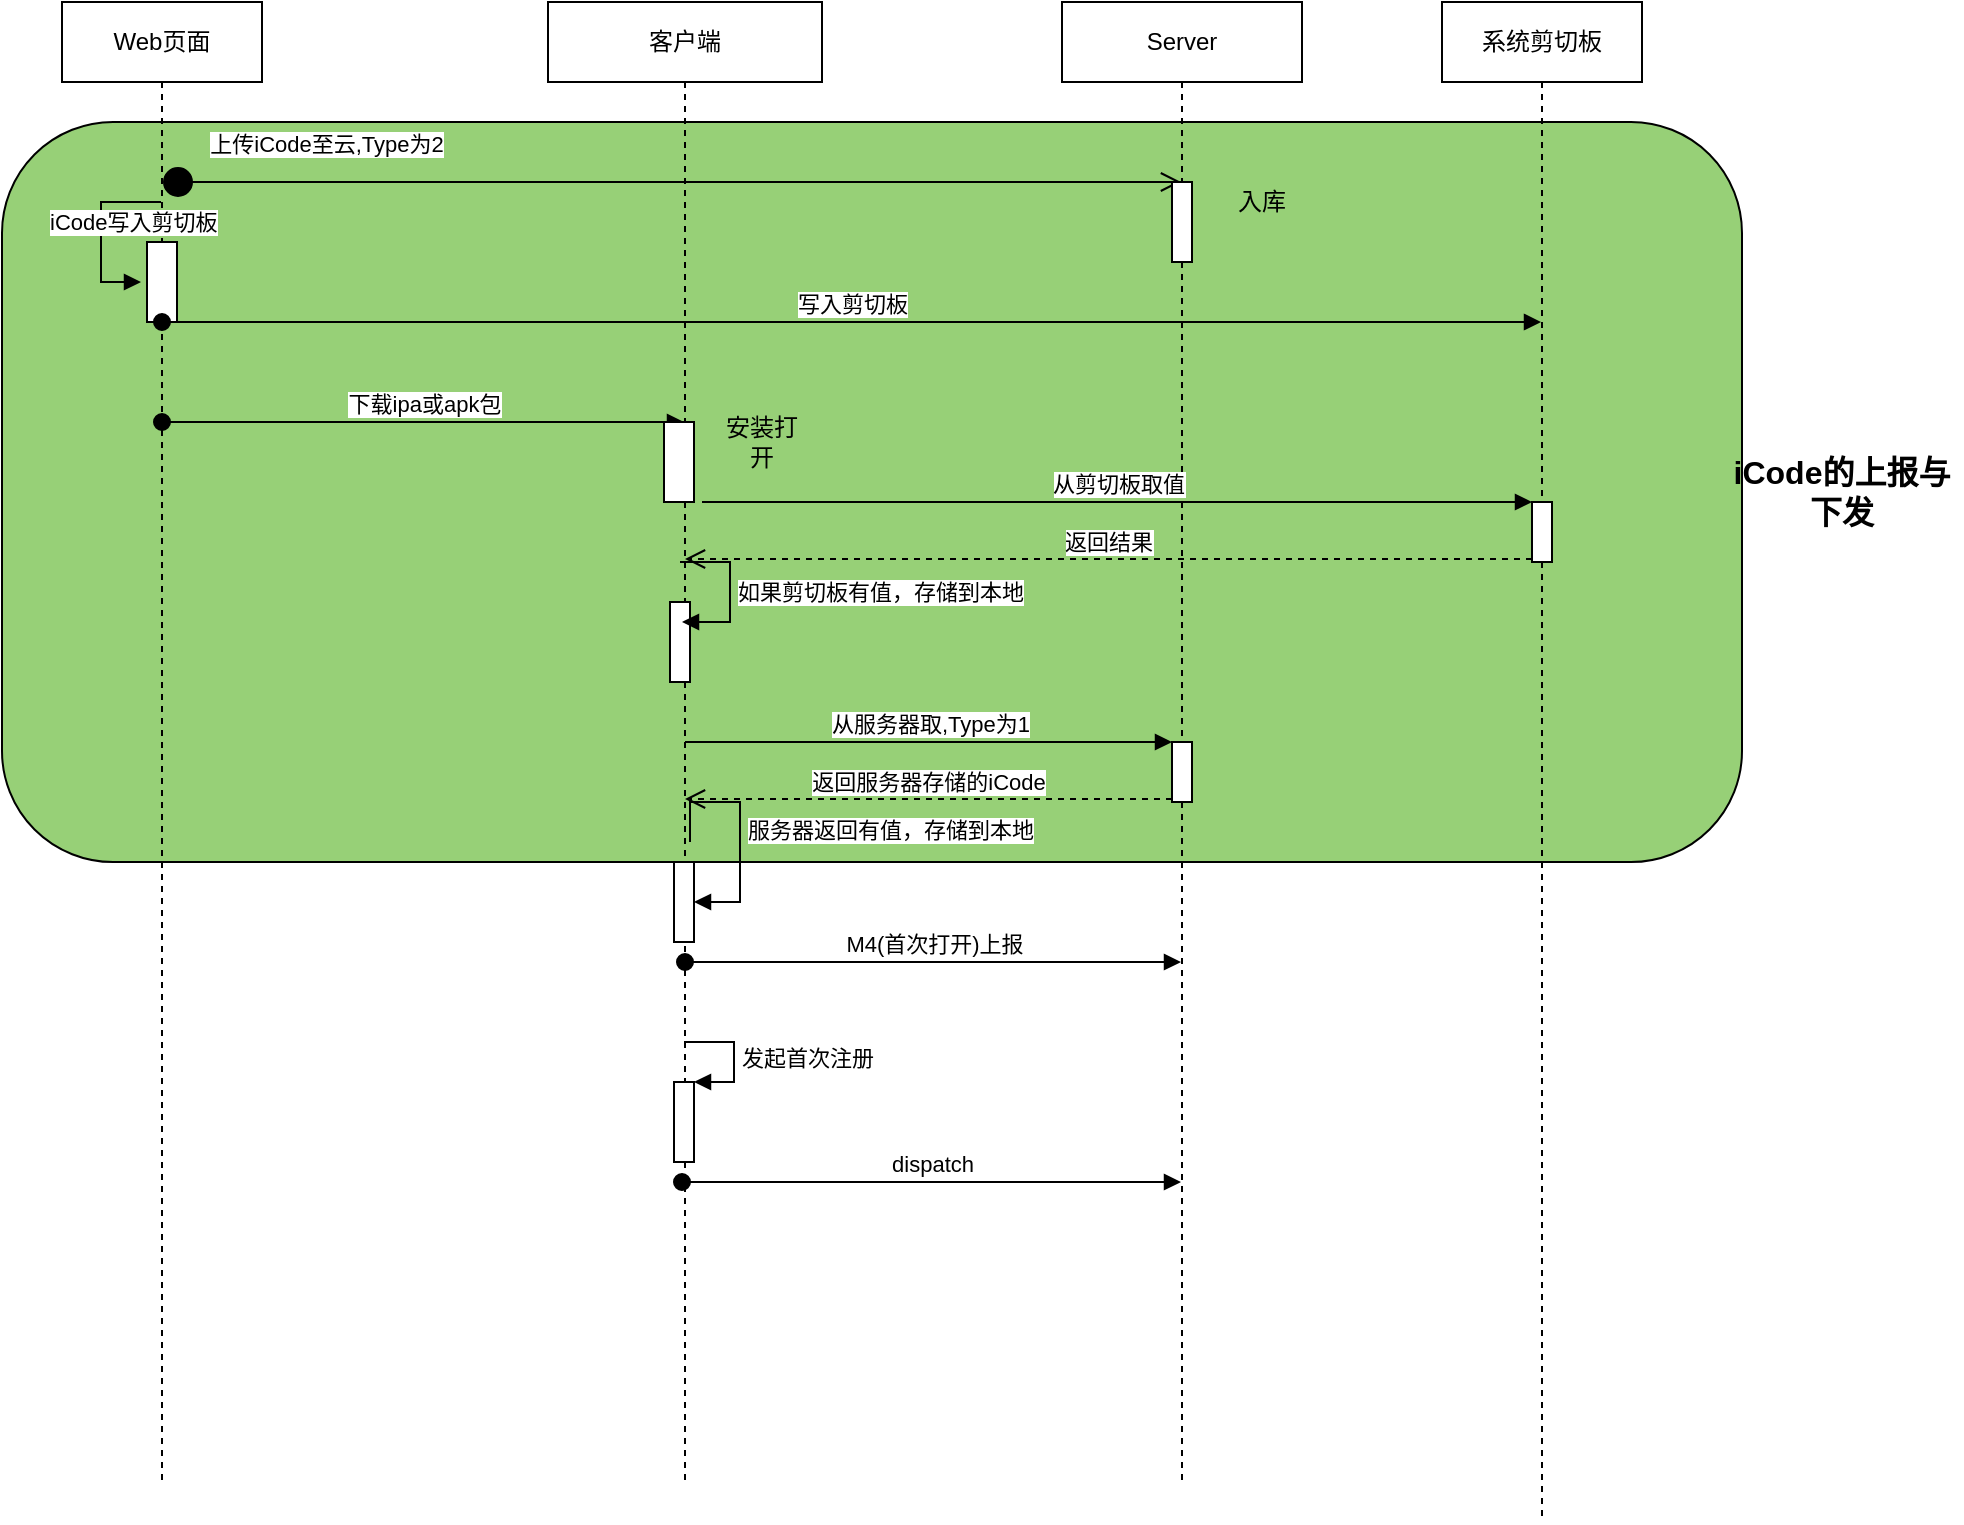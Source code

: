 <mxfile version="10.7.7" type="github"><diagram id="KuDxBfszrxAnam2XZdTy" name="Page-1"><mxGraphModel dx="1394" dy="764" grid="1" gridSize="10" guides="1" tooltips="1" connect="1" arrows="1" fold="1" page="1" pageScale="1" pageWidth="827" pageHeight="1169" math="0" shadow="0"><root><mxCell id="0"/><mxCell id="1" parent="0"/><mxCell id="Xbw5VLq4ikStmexM9F53-39" value="" style="rounded=1;whiteSpace=wrap;html=1;fillColor=#97D077;" vertex="1" parent="1"><mxGeometry x="90" y="160" width="870" height="370" as="geometry"/></mxCell><mxCell id="Xbw5VLq4ikStmexM9F53-1" value="Web页面" style="shape=umlLifeline;perimeter=lifelinePerimeter;whiteSpace=wrap;html=1;container=1;collapsible=0;recursiveResize=0;outlineConnect=0;" vertex="1" parent="1"><mxGeometry x="120" y="100" width="100" height="740" as="geometry"/></mxCell><mxCell id="Xbw5VLq4ikStmexM9F53-12" value="上传iCode至云,Type为2" style="html=1;verticalAlign=bottom;startArrow=circle;startFill=1;endArrow=open;startSize=6;endSize=8;" edge="1" parent="Xbw5VLq4ikStmexM9F53-1" target="Xbw5VLq4ikStmexM9F53-2"><mxGeometry x="-0.68" y="10" width="80" relative="1" as="geometry"><mxPoint x="50" y="90" as="sourcePoint"/><mxPoint x="130" y="90" as="targetPoint"/><mxPoint as="offset"/></mxGeometry></mxCell><mxCell id="Xbw5VLq4ikStmexM9F53-18" value="iCode写入剪切板" style="edgeStyle=orthogonalEdgeStyle;html=1;align=left;spacingLeft=2;endArrow=block;rounded=0;" edge="1" parent="Xbw5VLq4ikStmexM9F53-1"><mxGeometry x="-0.333" y="32" relative="1" as="geometry"><mxPoint x="49.5" y="100" as="sourcePoint"/><Array as="points"><mxPoint x="19.5" y="100"/><mxPoint x="19.5" y="140"/></Array><mxPoint x="39.5" y="140" as="targetPoint"/><mxPoint x="-62" y="10" as="offset"/></mxGeometry></mxCell><mxCell id="Xbw5VLq4ikStmexM9F53-19" value="" style="html=1;points=[];perimeter=orthogonalPerimeter;" vertex="1" parent="Xbw5VLq4ikStmexM9F53-1"><mxGeometry x="42.5" y="120" width="15" height="40" as="geometry"/></mxCell><mxCell id="Xbw5VLq4ikStmexM9F53-20" value="下载ipa或apk包" style="html=1;verticalAlign=bottom;startArrow=oval;startFill=1;endArrow=block;startSize=8;" edge="1" parent="Xbw5VLq4ikStmexM9F53-1" target="Xbw5VLq4ikStmexM9F53-3"><mxGeometry width="60" relative="1" as="geometry"><mxPoint x="50" y="210" as="sourcePoint"/><mxPoint x="110" y="210" as="targetPoint"/></mxGeometry></mxCell><mxCell id="Xbw5VLq4ikStmexM9F53-27" value="写入剪切板" style="html=1;verticalAlign=bottom;startArrow=oval;startFill=1;endArrow=block;startSize=8;" edge="1" parent="Xbw5VLq4ikStmexM9F53-1" target="Xbw5VLq4ikStmexM9F53-26"><mxGeometry width="60" relative="1" as="geometry"><mxPoint x="50" y="160" as="sourcePoint"/><mxPoint x="110" y="160" as="targetPoint"/></mxGeometry></mxCell><mxCell id="Xbw5VLq4ikStmexM9F53-2" value="Server" style="shape=umlLifeline;perimeter=lifelinePerimeter;whiteSpace=wrap;html=1;container=1;collapsible=0;recursiveResize=0;outlineConnect=0;" vertex="1" parent="1"><mxGeometry x="620" y="100" width="120" height="740" as="geometry"/></mxCell><mxCell id="Xbw5VLq4ikStmexM9F53-14" value="" style="html=1;points=[];perimeter=orthogonalPerimeter;direction=west;" vertex="1" parent="Xbw5VLq4ikStmexM9F53-2"><mxGeometry x="55" y="90" width="10" height="40" as="geometry"/></mxCell><mxCell id="Xbw5VLq4ikStmexM9F53-17" value="入库" style="text;html=1;strokeColor=none;fillColor=none;align=center;verticalAlign=middle;whiteSpace=wrap;rounded=0;" vertex="1" parent="Xbw5VLq4ikStmexM9F53-2"><mxGeometry x="80" y="90" width="40" height="20" as="geometry"/></mxCell><mxCell id="Xbw5VLq4ikStmexM9F53-34" value="" style="html=1;points=[];perimeter=orthogonalPerimeter;" vertex="1" parent="Xbw5VLq4ikStmexM9F53-2"><mxGeometry x="55" y="370" width="10" height="30" as="geometry"/></mxCell><mxCell id="Xbw5VLq4ikStmexM9F53-3" value="客户端" style="shape=umlLifeline;perimeter=lifelinePerimeter;whiteSpace=wrap;html=1;container=1;collapsible=0;recursiveResize=0;outlineConnect=0;" vertex="1" parent="1"><mxGeometry x="363" y="100" width="137" height="740" as="geometry"/></mxCell><mxCell id="Xbw5VLq4ikStmexM9F53-24" value="安装打开" style="text;html=1;strokeColor=none;fillColor=none;align=center;verticalAlign=middle;whiteSpace=wrap;rounded=0;" vertex="1" parent="Xbw5VLq4ikStmexM9F53-3"><mxGeometry x="87" y="210" width="40" height="20" as="geometry"/></mxCell><mxCell id="Xbw5VLq4ikStmexM9F53-21" value="" style="html=1;points=[];perimeter=orthogonalPerimeter;" vertex="1" parent="Xbw5VLq4ikStmexM9F53-3"><mxGeometry x="58" y="210" width="15" height="40" as="geometry"/></mxCell><mxCell id="Xbw5VLq4ikStmexM9F53-32" value="" style="html=1;points=[];perimeter=orthogonalPerimeter;" vertex="1" parent="Xbw5VLq4ikStmexM9F53-3"><mxGeometry x="61" y="300" width="10" height="40" as="geometry"/></mxCell><mxCell id="Xbw5VLq4ikStmexM9F53-33" value="如果剪切板有值，存储到本地" style="edgeStyle=orthogonalEdgeStyle;html=1;align=left;spacingLeft=2;endArrow=block;rounded=0;entryX=0.6;entryY=0.25;entryDx=0;entryDy=0;entryPerimeter=0;" edge="1" target="Xbw5VLq4ikStmexM9F53-32" parent="Xbw5VLq4ikStmexM9F53-3"><mxGeometry relative="1" as="geometry"><mxPoint x="66" y="280" as="sourcePoint"/><Array as="points"><mxPoint x="91" y="280"/><mxPoint x="91" y="310"/></Array><mxPoint x="77" y="310" as="targetPoint"/></mxGeometry></mxCell><mxCell id="Xbw5VLq4ikStmexM9F53-37" value="" style="html=1;points=[];perimeter=orthogonalPerimeter;" vertex="1" parent="Xbw5VLq4ikStmexM9F53-3"><mxGeometry x="63" y="430" width="10" height="40" as="geometry"/></mxCell><mxCell id="Xbw5VLq4ikStmexM9F53-38" value="服务器返回有值，存储到本地" style="edgeStyle=orthogonalEdgeStyle;html=1;align=left;spacingLeft=2;endArrow=block;rounded=0;" edge="1" parent="Xbw5VLq4ikStmexM9F53-3"><mxGeometry relative="1" as="geometry"><mxPoint x="71" y="420" as="sourcePoint"/><Array as="points"><mxPoint x="71" y="400"/><mxPoint x="96" y="400"/><mxPoint x="96" y="450"/><mxPoint x="73" y="450"/></Array><mxPoint x="73" y="450" as="targetPoint"/></mxGeometry></mxCell><mxCell id="Xbw5VLq4ikStmexM9F53-42" value="" style="html=1;points=[];perimeter=orthogonalPerimeter;fillColor=#FFFFFF;" vertex="1" parent="Xbw5VLq4ikStmexM9F53-3"><mxGeometry x="63" y="540" width="10" height="40" as="geometry"/></mxCell><mxCell id="Xbw5VLq4ikStmexM9F53-43" value="发起首次注册" style="edgeStyle=orthogonalEdgeStyle;html=1;align=left;spacingLeft=2;endArrow=block;rounded=0;entryX=1;entryY=0;" edge="1" target="Xbw5VLq4ikStmexM9F53-42" parent="Xbw5VLq4ikStmexM9F53-3"><mxGeometry relative="1" as="geometry"><mxPoint x="68" y="520" as="sourcePoint"/><Array as="points"><mxPoint x="93" y="520"/></Array></mxGeometry></mxCell><mxCell id="Xbw5VLq4ikStmexM9F53-44" value="dispatch" style="html=1;verticalAlign=bottom;startArrow=oval;startFill=1;endArrow=block;startSize=8;" edge="1" parent="Xbw5VLq4ikStmexM9F53-3" target="Xbw5VLq4ikStmexM9F53-2"><mxGeometry width="60" relative="1" as="geometry"><mxPoint x="67" y="590" as="sourcePoint"/><mxPoint x="127" y="590" as="targetPoint"/></mxGeometry></mxCell><mxCell id="Xbw5VLq4ikStmexM9F53-26" value="系统剪切板" style="shape=umlLifeline;perimeter=lifelinePerimeter;whiteSpace=wrap;html=1;container=1;collapsible=0;recursiveResize=0;outlineConnect=0;" vertex="1" parent="1"><mxGeometry x="810" y="100" width="100" height="760" as="geometry"/></mxCell><mxCell id="Xbw5VLq4ikStmexM9F53-29" value="" style="html=1;points=[];perimeter=orthogonalPerimeter;" vertex="1" parent="Xbw5VLq4ikStmexM9F53-26"><mxGeometry x="45" y="250" width="10" height="30" as="geometry"/></mxCell><mxCell id="Xbw5VLq4ikStmexM9F53-30" value="从剪切板取值" style="html=1;verticalAlign=bottom;endArrow=block;entryX=0;entryY=0;exitX=1.267;exitY=1;exitDx=0;exitDy=0;exitPerimeter=0;" edge="1" target="Xbw5VLq4ikStmexM9F53-29" parent="1" source="Xbw5VLq4ikStmexM9F53-21"><mxGeometry relative="1" as="geometry"><mxPoint x="785" y="350" as="sourcePoint"/></mxGeometry></mxCell><mxCell id="Xbw5VLq4ikStmexM9F53-31" value="返回结果" style="html=1;verticalAlign=bottom;endArrow=open;dashed=1;endSize=8;exitX=0;exitY=0.95;" edge="1" source="Xbw5VLq4ikStmexM9F53-29" parent="1" target="Xbw5VLq4ikStmexM9F53-3"><mxGeometry relative="1" as="geometry"><mxPoint x="785" y="426" as="targetPoint"/></mxGeometry></mxCell><mxCell id="Xbw5VLq4ikStmexM9F53-35" value="从服务器取,Type为1" style="html=1;verticalAlign=bottom;endArrow=block;entryX=0;entryY=0;" edge="1" target="Xbw5VLq4ikStmexM9F53-34" parent="1" source="Xbw5VLq4ikStmexM9F53-3"><mxGeometry relative="1" as="geometry"><mxPoint x="605" y="440" as="sourcePoint"/></mxGeometry></mxCell><mxCell id="Xbw5VLq4ikStmexM9F53-36" value="返回服务器存储的iCode" style="html=1;verticalAlign=bottom;endArrow=open;dashed=1;endSize=8;exitX=0;exitY=0.95;" edge="1" source="Xbw5VLq4ikStmexM9F53-34" parent="1" target="Xbw5VLq4ikStmexM9F53-3"><mxGeometry relative="1" as="geometry"><mxPoint x="605" y="516" as="targetPoint"/></mxGeometry></mxCell><mxCell id="Xbw5VLq4ikStmexM9F53-40" value="&lt;b&gt;&lt;font style=&quot;font-size: 16px&quot;&gt;iCode的上报与下发&lt;/font&gt;&lt;/b&gt;" style="text;html=1;strokeColor=none;fillColor=none;align=center;verticalAlign=middle;whiteSpace=wrap;rounded=0;" vertex="1" parent="1"><mxGeometry x="950" y="325" width="120" height="40" as="geometry"/></mxCell><mxCell id="Xbw5VLq4ikStmexM9F53-41" value="M4(首次打开)上报" style="html=1;verticalAlign=bottom;startArrow=oval;startFill=1;endArrow=block;startSize=8;" edge="1" parent="1" source="Xbw5VLq4ikStmexM9F53-3" target="Xbw5VLq4ikStmexM9F53-2"><mxGeometry width="60" relative="1" as="geometry"><mxPoint x="440" y="570" as="sourcePoint"/><mxPoint x="500" y="570" as="targetPoint"/><Array as="points"><mxPoint x="620" y="580"/></Array></mxGeometry></mxCell></root></mxGraphModel></diagram></mxfile>